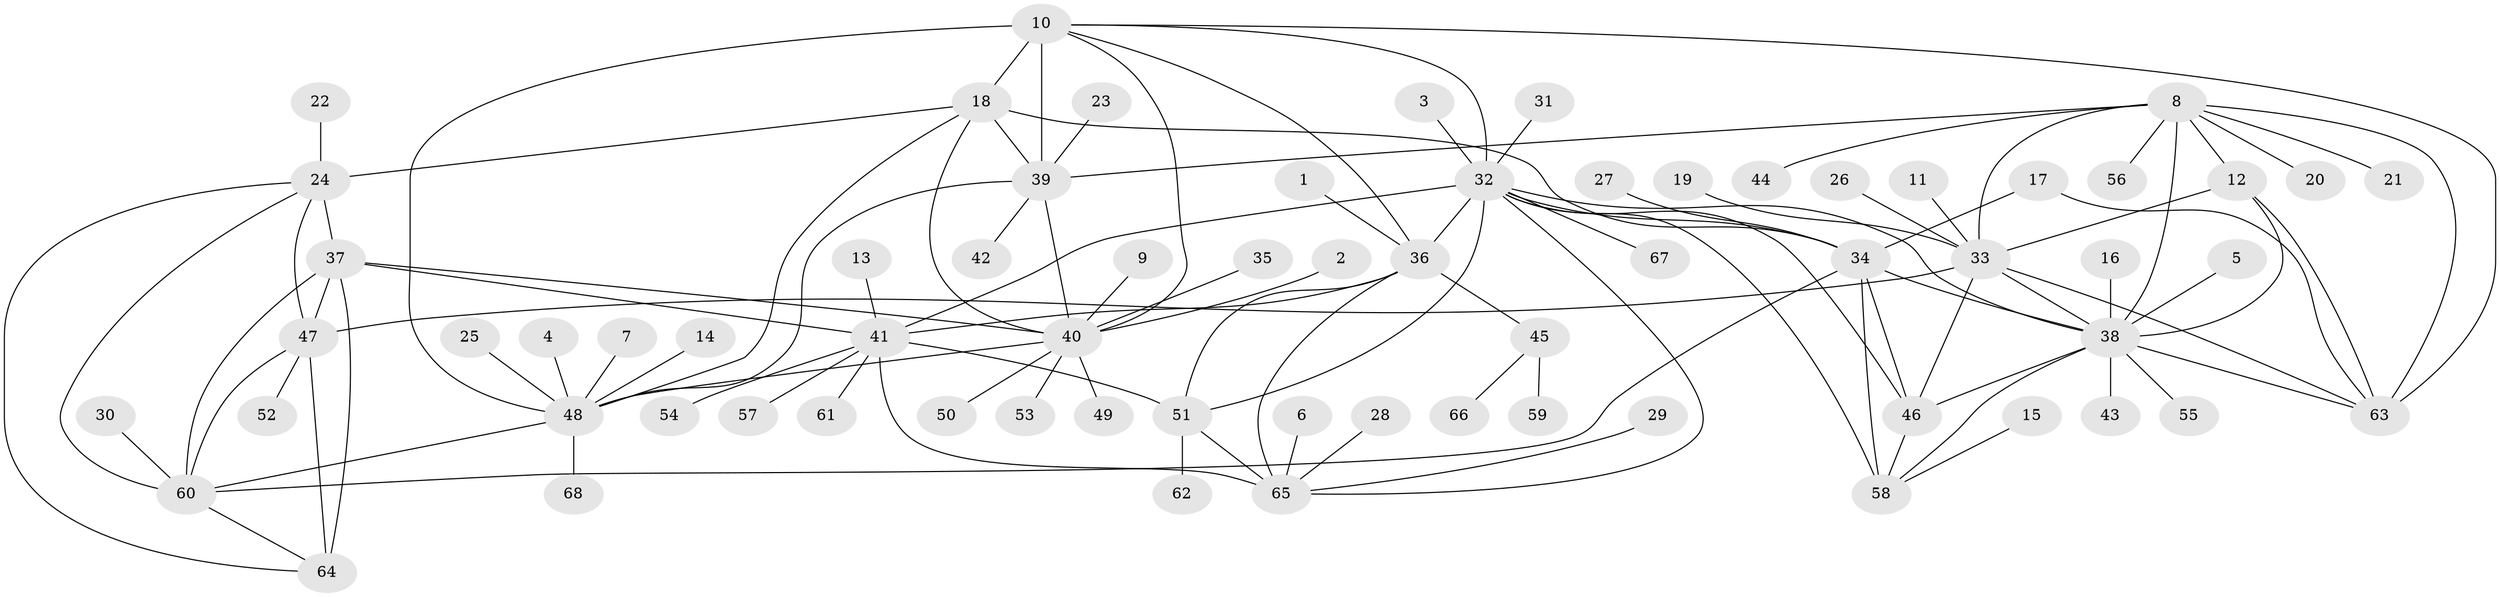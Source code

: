 // original degree distribution, {8: 0.04580152671755725, 11: 0.007633587786259542, 6: 0.015267175572519083, 7: 0.03816793893129771, 10: 0.03816793893129771, 9: 0.03816793893129771, 12: 0.022900763358778626, 13: 0.007633587786259542, 5: 0.015267175572519083, 1: 0.6030534351145038, 3: 0.022900763358778626, 4: 0.007633587786259542, 2: 0.13740458015267176}
// Generated by graph-tools (version 1.1) at 2025/26/03/09/25 03:26:48]
// undirected, 68 vertices, 108 edges
graph export_dot {
graph [start="1"]
  node [color=gray90,style=filled];
  1;
  2;
  3;
  4;
  5;
  6;
  7;
  8;
  9;
  10;
  11;
  12;
  13;
  14;
  15;
  16;
  17;
  18;
  19;
  20;
  21;
  22;
  23;
  24;
  25;
  26;
  27;
  28;
  29;
  30;
  31;
  32;
  33;
  34;
  35;
  36;
  37;
  38;
  39;
  40;
  41;
  42;
  43;
  44;
  45;
  46;
  47;
  48;
  49;
  50;
  51;
  52;
  53;
  54;
  55;
  56;
  57;
  58;
  59;
  60;
  61;
  62;
  63;
  64;
  65;
  66;
  67;
  68;
  1 -- 36 [weight=1.0];
  2 -- 40 [weight=1.0];
  3 -- 32 [weight=1.0];
  4 -- 48 [weight=1.0];
  5 -- 38 [weight=1.0];
  6 -- 65 [weight=1.0];
  7 -- 48 [weight=1.0];
  8 -- 12 [weight=2.0];
  8 -- 20 [weight=1.0];
  8 -- 21 [weight=1.0];
  8 -- 33 [weight=2.0];
  8 -- 38 [weight=3.0];
  8 -- 39 [weight=1.0];
  8 -- 44 [weight=1.0];
  8 -- 56 [weight=1.0];
  8 -- 63 [weight=2.0];
  9 -- 40 [weight=1.0];
  10 -- 18 [weight=2.0];
  10 -- 32 [weight=1.0];
  10 -- 36 [weight=1.0];
  10 -- 39 [weight=2.0];
  10 -- 40 [weight=2.0];
  10 -- 48 [weight=2.0];
  10 -- 63 [weight=1.0];
  11 -- 33 [weight=1.0];
  12 -- 33 [weight=1.0];
  12 -- 38 [weight=1.0];
  12 -- 63 [weight=1.0];
  13 -- 41 [weight=1.0];
  14 -- 48 [weight=1.0];
  15 -- 58 [weight=1.0];
  16 -- 38 [weight=1.0];
  17 -- 34 [weight=1.0];
  17 -- 63 [weight=1.0];
  18 -- 24 [weight=1.0];
  18 -- 34 [weight=1.0];
  18 -- 39 [weight=1.0];
  18 -- 40 [weight=1.0];
  18 -- 48 [weight=1.0];
  19 -- 33 [weight=1.0];
  22 -- 24 [weight=1.0];
  23 -- 39 [weight=1.0];
  24 -- 37 [weight=2.0];
  24 -- 47 [weight=1.0];
  24 -- 60 [weight=1.0];
  24 -- 64 [weight=1.0];
  25 -- 48 [weight=1.0];
  26 -- 33 [weight=1.0];
  27 -- 34 [weight=1.0];
  28 -- 65 [weight=1.0];
  29 -- 65 [weight=1.0];
  30 -- 60 [weight=1.0];
  31 -- 32 [weight=1.0];
  32 -- 34 [weight=1.0];
  32 -- 36 [weight=1.0];
  32 -- 38 [weight=2.0];
  32 -- 41 [weight=1.0];
  32 -- 46 [weight=1.0];
  32 -- 51 [weight=2.0];
  32 -- 58 [weight=3.0];
  32 -- 65 [weight=1.0];
  32 -- 67 [weight=1.0];
  33 -- 38 [weight=1.0];
  33 -- 46 [weight=1.0];
  33 -- 47 [weight=1.0];
  33 -- 63 [weight=1.0];
  34 -- 38 [weight=1.0];
  34 -- 46 [weight=1.0];
  34 -- 58 [weight=2.0];
  34 -- 60 [weight=1.0];
  35 -- 40 [weight=1.0];
  36 -- 41 [weight=1.0];
  36 -- 45 [weight=1.0];
  36 -- 51 [weight=2.0];
  36 -- 65 [weight=1.0];
  37 -- 40 [weight=1.0];
  37 -- 41 [weight=1.0];
  37 -- 47 [weight=2.0];
  37 -- 60 [weight=2.0];
  37 -- 64 [weight=2.0];
  38 -- 43 [weight=1.0];
  38 -- 46 [weight=1.0];
  38 -- 55 [weight=1.0];
  38 -- 58 [weight=2.0];
  38 -- 63 [weight=1.0];
  39 -- 40 [weight=1.0];
  39 -- 42 [weight=1.0];
  39 -- 48 [weight=1.0];
  40 -- 48 [weight=1.0];
  40 -- 49 [weight=1.0];
  40 -- 50 [weight=1.0];
  40 -- 53 [weight=1.0];
  41 -- 51 [weight=2.0];
  41 -- 54 [weight=1.0];
  41 -- 57 [weight=1.0];
  41 -- 61 [weight=1.0];
  41 -- 65 [weight=1.0];
  45 -- 59 [weight=1.0];
  45 -- 66 [weight=1.0];
  46 -- 58 [weight=2.0];
  47 -- 52 [weight=1.0];
  47 -- 60 [weight=1.0];
  47 -- 64 [weight=1.0];
  48 -- 60 [weight=1.0];
  48 -- 68 [weight=1.0];
  51 -- 62 [weight=1.0];
  51 -- 65 [weight=2.0];
  60 -- 64 [weight=1.0];
}
